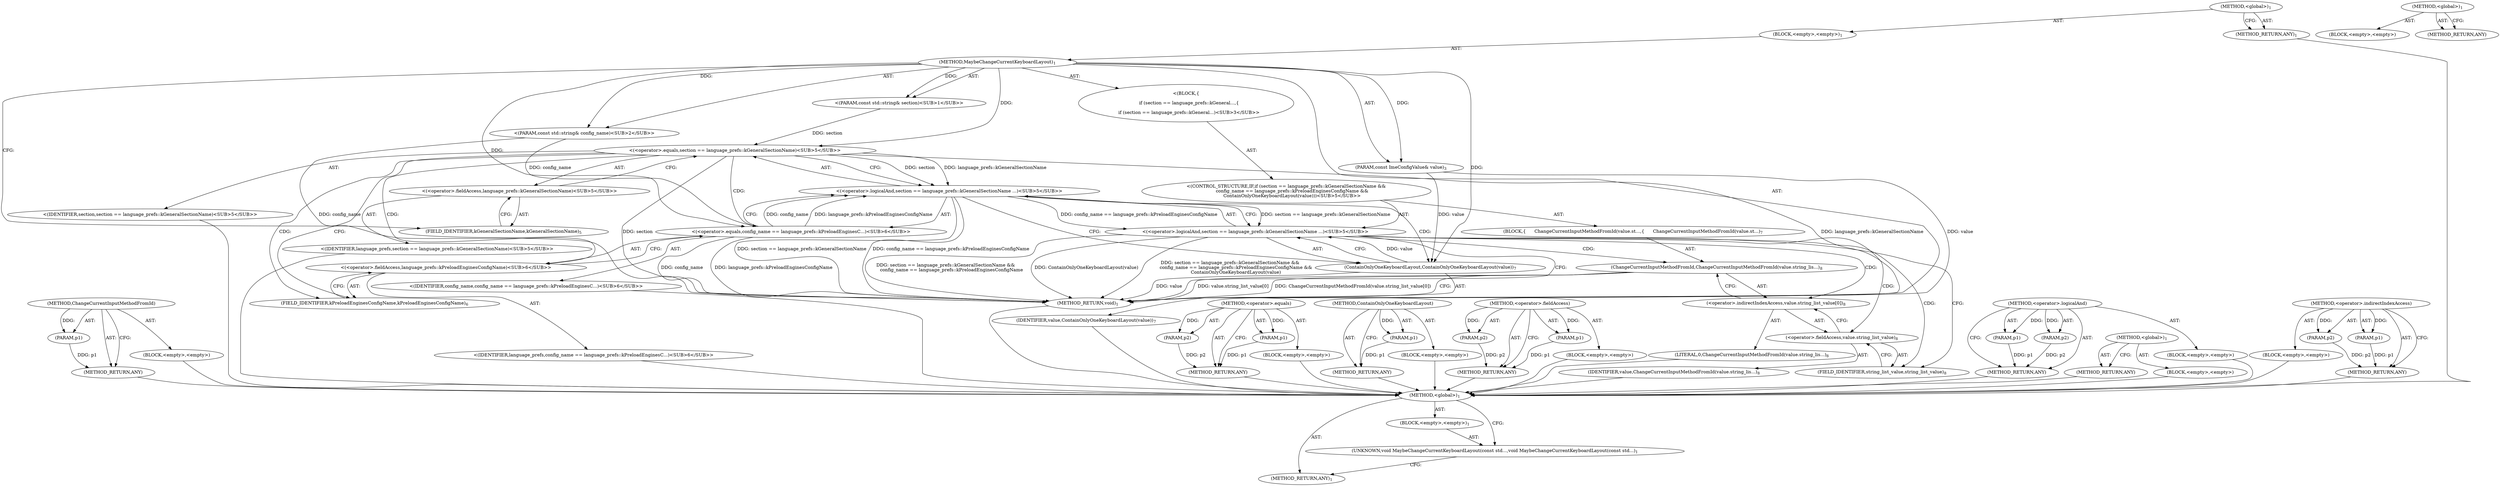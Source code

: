 digraph "&lt;global&gt;" {
vulnerable_75 [label=<(METHOD,ChangeCurrentInputMethodFromId)>];
vulnerable_76 [label=<(PARAM,p1)>];
vulnerable_77 [label=<(BLOCK,&lt;empty&gt;,&lt;empty&gt;)>];
vulnerable_78 [label=<(METHOD_RETURN,ANY)>];
vulnerable_6 [label=<(METHOD,&lt;global&gt;)<SUB>1</SUB>>];
vulnerable_7 [label=<(BLOCK,&lt;empty&gt;,&lt;empty&gt;)<SUB>1</SUB>>];
vulnerable_8 [label=<(METHOD,MaybeChangeCurrentKeyboardLayout)<SUB>1</SUB>>];
vulnerable_9 [label="<(PARAM,const std::string&amp; section)<SUB>1</SUB>>"];
vulnerable_10 [label="<(PARAM,const std::string&amp; config_name)<SUB>2</SUB>>"];
vulnerable_11 [label=<(PARAM,const ImeConfigValue&amp; value)<SUB>3</SUB>>];
vulnerable_12 [label="<(BLOCK,{
 
    if (section == language_prefs::kGeneral...,{
 
    if (section == language_prefs::kGeneral...)<SUB>3</SUB>>"];
vulnerable_13 [label="<(CONTROL_STRUCTURE,IF,if (section == language_prefs::kGeneralSectionName &amp;&amp;
        config_name == language_prefs::kPreloadEnginesConfigName &amp;&amp;
        ContainOnlyOneKeyboardLayout(value)))<SUB>5</SUB>>"];
vulnerable_14 [label="<(&lt;operator&gt;.logicalAnd,section == language_prefs::kGeneralSectionName ...)<SUB>5</SUB>>"];
vulnerable_15 [label="<(&lt;operator&gt;.logicalAnd,section == language_prefs::kGeneralSectionName ...)<SUB>5</SUB>>"];
vulnerable_16 [label="<(&lt;operator&gt;.equals,section == language_prefs::kGeneralSectionName)<SUB>5</SUB>>"];
vulnerable_17 [label="<(IDENTIFIER,section,section == language_prefs::kGeneralSectionName)<SUB>5</SUB>>"];
vulnerable_18 [label="<(&lt;operator&gt;.fieldAccess,language_prefs::kGeneralSectionName)<SUB>5</SUB>>"];
vulnerable_19 [label="<(IDENTIFIER,language_prefs,section == language_prefs::kGeneralSectionName)<SUB>5</SUB>>"];
vulnerable_20 [label=<(FIELD_IDENTIFIER,kGeneralSectionName,kGeneralSectionName)<SUB>5</SUB>>];
vulnerable_21 [label="<(&lt;operator&gt;.equals,config_name == language_prefs::kPreloadEnginesC...)<SUB>6</SUB>>"];
vulnerable_22 [label="<(IDENTIFIER,config_name,config_name == language_prefs::kPreloadEnginesC...)<SUB>6</SUB>>"];
vulnerable_23 [label="<(&lt;operator&gt;.fieldAccess,language_prefs::kPreloadEnginesConfigName)<SUB>6</SUB>>"];
vulnerable_24 [label="<(IDENTIFIER,language_prefs,config_name == language_prefs::kPreloadEnginesC...)<SUB>6</SUB>>"];
vulnerable_25 [label=<(FIELD_IDENTIFIER,kPreloadEnginesConfigName,kPreloadEnginesConfigName)<SUB>6</SUB>>];
vulnerable_26 [label=<(ContainOnlyOneKeyboardLayout,ContainOnlyOneKeyboardLayout(value))<SUB>7</SUB>>];
vulnerable_27 [label=<(IDENTIFIER,value,ContainOnlyOneKeyboardLayout(value))<SUB>7</SUB>>];
vulnerable_28 [label=<(BLOCK,{
      ChangeCurrentInputMethodFromId(value.st...,{
      ChangeCurrentInputMethodFromId(value.st...)<SUB>7</SUB>>];
vulnerable_29 [label=<(ChangeCurrentInputMethodFromId,ChangeCurrentInputMethodFromId(value.string_lis...)<SUB>8</SUB>>];
vulnerable_30 [label=<(&lt;operator&gt;.indirectIndexAccess,value.string_list_value[0])<SUB>8</SUB>>];
vulnerable_31 [label=<(&lt;operator&gt;.fieldAccess,value.string_list_value)<SUB>8</SUB>>];
vulnerable_32 [label=<(IDENTIFIER,value,ChangeCurrentInputMethodFromId(value.string_lis...)<SUB>8</SUB>>];
vulnerable_33 [label=<(FIELD_IDENTIFIER,string_list_value,string_list_value)<SUB>8</SUB>>];
vulnerable_34 [label=<(LITERAL,0,ChangeCurrentInputMethodFromId(value.string_lis...)<SUB>8</SUB>>];
vulnerable_35 [label=<(METHOD_RETURN,void)<SUB>1</SUB>>];
vulnerable_37 [label=<(METHOD_RETURN,ANY)<SUB>1</SUB>>];
vulnerable_61 [label=<(METHOD,&lt;operator&gt;.equals)>];
vulnerable_62 [label=<(PARAM,p1)>];
vulnerable_63 [label=<(PARAM,p2)>];
vulnerable_64 [label=<(BLOCK,&lt;empty&gt;,&lt;empty&gt;)>];
vulnerable_65 [label=<(METHOD_RETURN,ANY)>];
vulnerable_71 [label=<(METHOD,ContainOnlyOneKeyboardLayout)>];
vulnerable_72 [label=<(PARAM,p1)>];
vulnerable_73 [label=<(BLOCK,&lt;empty&gt;,&lt;empty&gt;)>];
vulnerable_74 [label=<(METHOD_RETURN,ANY)>];
vulnerable_66 [label=<(METHOD,&lt;operator&gt;.fieldAccess)>];
vulnerable_67 [label=<(PARAM,p1)>];
vulnerable_68 [label=<(PARAM,p2)>];
vulnerable_69 [label=<(BLOCK,&lt;empty&gt;,&lt;empty&gt;)>];
vulnerable_70 [label=<(METHOD_RETURN,ANY)>];
vulnerable_56 [label=<(METHOD,&lt;operator&gt;.logicalAnd)>];
vulnerable_57 [label=<(PARAM,p1)>];
vulnerable_58 [label=<(PARAM,p2)>];
vulnerable_59 [label=<(BLOCK,&lt;empty&gt;,&lt;empty&gt;)>];
vulnerable_60 [label=<(METHOD_RETURN,ANY)>];
vulnerable_50 [label=<(METHOD,&lt;global&gt;)<SUB>1</SUB>>];
vulnerable_51 [label=<(BLOCK,&lt;empty&gt;,&lt;empty&gt;)>];
vulnerable_52 [label=<(METHOD_RETURN,ANY)>];
vulnerable_79 [label=<(METHOD,&lt;operator&gt;.indirectIndexAccess)>];
vulnerable_80 [label=<(PARAM,p1)>];
vulnerable_81 [label=<(PARAM,p2)>];
vulnerable_82 [label=<(BLOCK,&lt;empty&gt;,&lt;empty&gt;)>];
vulnerable_83 [label=<(METHOD_RETURN,ANY)>];
fixed_6 [label=<(METHOD,&lt;global&gt;)<SUB>1</SUB>>];
fixed_7 [label=<(BLOCK,&lt;empty&gt;,&lt;empty&gt;)<SUB>1</SUB>>];
fixed_8 [label=<(UNKNOWN,void MaybeChangeCurrentKeyboardLayout(const std...,void MaybeChangeCurrentKeyboardLayout(const std...)<SUB>1</SUB>>];
fixed_9 [label=<(METHOD_RETURN,ANY)<SUB>1</SUB>>];
fixed_14 [label=<(METHOD,&lt;global&gt;)<SUB>1</SUB>>];
fixed_15 [label=<(BLOCK,&lt;empty&gt;,&lt;empty&gt;)>];
fixed_16 [label=<(METHOD_RETURN,ANY)>];
vulnerable_75 -> vulnerable_76  [key=0, label="AST: "];
vulnerable_75 -> vulnerable_76  [key=1, label="DDG: "];
vulnerable_75 -> vulnerable_77  [key=0, label="AST: "];
vulnerable_75 -> vulnerable_78  [key=0, label="AST: "];
vulnerable_75 -> vulnerable_78  [key=1, label="CFG: "];
vulnerable_76 -> vulnerable_78  [key=0, label="DDG: p1"];
vulnerable_77 -> fixed_6  [key=0];
vulnerable_78 -> fixed_6  [key=0];
vulnerable_6 -> vulnerable_7  [key=0, label="AST: "];
vulnerable_6 -> vulnerable_37  [key=0, label="AST: "];
vulnerable_6 -> vulnerable_37  [key=1, label="CFG: "];
vulnerable_7 -> vulnerable_8  [key=0, label="AST: "];
vulnerable_8 -> vulnerable_9  [key=0, label="AST: "];
vulnerable_8 -> vulnerable_9  [key=1, label="DDG: "];
vulnerable_8 -> vulnerable_10  [key=0, label="AST: "];
vulnerable_8 -> vulnerable_10  [key=1, label="DDG: "];
vulnerable_8 -> vulnerable_11  [key=0, label="AST: "];
vulnerable_8 -> vulnerable_11  [key=1, label="DDG: "];
vulnerable_8 -> vulnerable_12  [key=0, label="AST: "];
vulnerable_8 -> vulnerable_35  [key=0, label="AST: "];
vulnerable_8 -> vulnerable_20  [key=0, label="CFG: "];
vulnerable_8 -> vulnerable_26  [key=0, label="DDG: "];
vulnerable_8 -> vulnerable_16  [key=0, label="DDG: "];
vulnerable_8 -> vulnerable_21  [key=0, label="DDG: "];
vulnerable_9 -> vulnerable_16  [key=0, label="DDG: section"];
vulnerable_10 -> vulnerable_35  [key=0, label="DDG: config_name"];
vulnerable_10 -> vulnerable_21  [key=0, label="DDG: config_name"];
vulnerable_11 -> vulnerable_35  [key=0, label="DDG: value"];
vulnerable_11 -> vulnerable_26  [key=0, label="DDG: value"];
vulnerable_12 -> vulnerable_13  [key=0, label="AST: "];
vulnerable_13 -> vulnerable_14  [key=0, label="AST: "];
vulnerable_13 -> vulnerable_28  [key=0, label="AST: "];
vulnerable_14 -> vulnerable_15  [key=0, label="AST: "];
vulnerable_14 -> vulnerable_26  [key=0, label="AST: "];
vulnerable_14 -> vulnerable_35  [key=0, label="CFG: "];
vulnerable_14 -> vulnerable_35  [key=1, label="DDG: section == language_prefs::kGeneralSectionName &amp;&amp;
        config_name == language_prefs::kPreloadEnginesConfigName"];
vulnerable_14 -> vulnerable_35  [key=2, label="DDG: ContainOnlyOneKeyboardLayout(value)"];
vulnerable_14 -> vulnerable_35  [key=3, label="DDG: section == language_prefs::kGeneralSectionName &amp;&amp;
        config_name == language_prefs::kPreloadEnginesConfigName &amp;&amp;
        ContainOnlyOneKeyboardLayout(value)"];
vulnerable_14 -> vulnerable_33  [key=0, label="CFG: "];
vulnerable_14 -> vulnerable_33  [key=1, label="CDG: "];
vulnerable_14 -> vulnerable_30  [key=0, label="CDG: "];
vulnerable_14 -> vulnerable_29  [key=0, label="CDG: "];
vulnerable_14 -> vulnerable_31  [key=0, label="CDG: "];
vulnerable_15 -> vulnerable_16  [key=0, label="AST: "];
vulnerable_15 -> vulnerable_21  [key=0, label="AST: "];
vulnerable_15 -> vulnerable_14  [key=0, label="CFG: "];
vulnerable_15 -> vulnerable_14  [key=1, label="DDG: section == language_prefs::kGeneralSectionName"];
vulnerable_15 -> vulnerable_14  [key=2, label="DDG: config_name == language_prefs::kPreloadEnginesConfigName"];
vulnerable_15 -> vulnerable_26  [key=0, label="CFG: "];
vulnerable_15 -> vulnerable_26  [key=1, label="CDG: "];
vulnerable_15 -> vulnerable_35  [key=0, label="DDG: section == language_prefs::kGeneralSectionName"];
vulnerable_15 -> vulnerable_35  [key=1, label="DDG: config_name == language_prefs::kPreloadEnginesConfigName"];
vulnerable_16 -> vulnerable_17  [key=0, label="AST: "];
vulnerable_16 -> vulnerable_18  [key=0, label="AST: "];
vulnerable_16 -> vulnerable_15  [key=0, label="CFG: "];
vulnerable_16 -> vulnerable_15  [key=1, label="DDG: section"];
vulnerable_16 -> vulnerable_15  [key=2, label="DDG: language_prefs::kGeneralSectionName"];
vulnerable_16 -> vulnerable_25  [key=0, label="CFG: "];
vulnerable_16 -> vulnerable_25  [key=1, label="CDG: "];
vulnerable_16 -> vulnerable_35  [key=0, label="DDG: section"];
vulnerable_16 -> vulnerable_35  [key=1, label="DDG: language_prefs::kGeneralSectionName"];
vulnerable_16 -> vulnerable_21  [key=0, label="CDG: "];
vulnerable_16 -> vulnerable_23  [key=0, label="CDG: "];
vulnerable_17 -> fixed_6  [key=0];
vulnerable_18 -> vulnerable_19  [key=0, label="AST: "];
vulnerable_18 -> vulnerable_20  [key=0, label="AST: "];
vulnerable_18 -> vulnerable_16  [key=0, label="CFG: "];
vulnerable_19 -> fixed_6  [key=0];
vulnerable_20 -> vulnerable_18  [key=0, label="CFG: "];
vulnerable_21 -> vulnerable_22  [key=0, label="AST: "];
vulnerable_21 -> vulnerable_23  [key=0, label="AST: "];
vulnerable_21 -> vulnerable_15  [key=0, label="CFG: "];
vulnerable_21 -> vulnerable_15  [key=1, label="DDG: config_name"];
vulnerable_21 -> vulnerable_15  [key=2, label="DDG: language_prefs::kPreloadEnginesConfigName"];
vulnerable_21 -> vulnerable_35  [key=0, label="DDG: config_name"];
vulnerable_21 -> vulnerable_35  [key=1, label="DDG: language_prefs::kPreloadEnginesConfigName"];
vulnerable_22 -> fixed_6  [key=0];
vulnerable_23 -> vulnerable_24  [key=0, label="AST: "];
vulnerable_23 -> vulnerable_25  [key=0, label="AST: "];
vulnerable_23 -> vulnerable_21  [key=0, label="CFG: "];
vulnerable_24 -> fixed_6  [key=0];
vulnerable_25 -> vulnerable_23  [key=0, label="CFG: "];
vulnerable_26 -> vulnerable_27  [key=0, label="AST: "];
vulnerable_26 -> vulnerable_14  [key=0, label="CFG: "];
vulnerable_26 -> vulnerable_14  [key=1, label="DDG: value"];
vulnerable_26 -> vulnerable_35  [key=0, label="DDG: value"];
vulnerable_27 -> fixed_6  [key=0];
vulnerable_28 -> vulnerable_29  [key=0, label="AST: "];
vulnerable_29 -> vulnerable_30  [key=0, label="AST: "];
vulnerable_29 -> vulnerable_35  [key=0, label="CFG: "];
vulnerable_29 -> vulnerable_35  [key=1, label="DDG: value.string_list_value[0]"];
vulnerable_29 -> vulnerable_35  [key=2, label="DDG: ChangeCurrentInputMethodFromId(value.string_list_value[0])"];
vulnerable_30 -> vulnerable_31  [key=0, label="AST: "];
vulnerable_30 -> vulnerable_34  [key=0, label="AST: "];
vulnerable_30 -> vulnerable_29  [key=0, label="CFG: "];
vulnerable_31 -> vulnerable_32  [key=0, label="AST: "];
vulnerable_31 -> vulnerable_33  [key=0, label="AST: "];
vulnerable_31 -> vulnerable_30  [key=0, label="CFG: "];
vulnerable_32 -> fixed_6  [key=0];
vulnerable_33 -> vulnerable_31  [key=0, label="CFG: "];
vulnerable_34 -> fixed_6  [key=0];
vulnerable_35 -> fixed_6  [key=0];
vulnerable_37 -> fixed_6  [key=0];
vulnerable_61 -> vulnerable_62  [key=0, label="AST: "];
vulnerable_61 -> vulnerable_62  [key=1, label="DDG: "];
vulnerable_61 -> vulnerable_64  [key=0, label="AST: "];
vulnerable_61 -> vulnerable_63  [key=0, label="AST: "];
vulnerable_61 -> vulnerable_63  [key=1, label="DDG: "];
vulnerable_61 -> vulnerable_65  [key=0, label="AST: "];
vulnerable_61 -> vulnerable_65  [key=1, label="CFG: "];
vulnerable_62 -> vulnerable_65  [key=0, label="DDG: p1"];
vulnerable_63 -> vulnerable_65  [key=0, label="DDG: p2"];
vulnerable_64 -> fixed_6  [key=0];
vulnerable_65 -> fixed_6  [key=0];
vulnerable_71 -> vulnerable_72  [key=0, label="AST: "];
vulnerable_71 -> vulnerable_72  [key=1, label="DDG: "];
vulnerable_71 -> vulnerable_73  [key=0, label="AST: "];
vulnerable_71 -> vulnerable_74  [key=0, label="AST: "];
vulnerable_71 -> vulnerable_74  [key=1, label="CFG: "];
vulnerable_72 -> vulnerable_74  [key=0, label="DDG: p1"];
vulnerable_73 -> fixed_6  [key=0];
vulnerable_74 -> fixed_6  [key=0];
vulnerable_66 -> vulnerable_67  [key=0, label="AST: "];
vulnerable_66 -> vulnerable_67  [key=1, label="DDG: "];
vulnerable_66 -> vulnerable_69  [key=0, label="AST: "];
vulnerable_66 -> vulnerable_68  [key=0, label="AST: "];
vulnerable_66 -> vulnerable_68  [key=1, label="DDG: "];
vulnerable_66 -> vulnerable_70  [key=0, label="AST: "];
vulnerable_66 -> vulnerable_70  [key=1, label="CFG: "];
vulnerable_67 -> vulnerable_70  [key=0, label="DDG: p1"];
vulnerable_68 -> vulnerable_70  [key=0, label="DDG: p2"];
vulnerable_69 -> fixed_6  [key=0];
vulnerable_70 -> fixed_6  [key=0];
vulnerable_56 -> vulnerable_57  [key=0, label="AST: "];
vulnerable_56 -> vulnerable_57  [key=1, label="DDG: "];
vulnerable_56 -> vulnerable_59  [key=0, label="AST: "];
vulnerable_56 -> vulnerable_58  [key=0, label="AST: "];
vulnerable_56 -> vulnerable_58  [key=1, label="DDG: "];
vulnerable_56 -> vulnerable_60  [key=0, label="AST: "];
vulnerable_56 -> vulnerable_60  [key=1, label="CFG: "];
vulnerable_57 -> vulnerable_60  [key=0, label="DDG: p1"];
vulnerable_58 -> vulnerable_60  [key=0, label="DDG: p2"];
vulnerable_59 -> fixed_6  [key=0];
vulnerable_60 -> fixed_6  [key=0];
vulnerable_50 -> vulnerable_51  [key=0, label="AST: "];
vulnerable_50 -> vulnerable_52  [key=0, label="AST: "];
vulnerable_50 -> vulnerable_52  [key=1, label="CFG: "];
vulnerable_51 -> fixed_6  [key=0];
vulnerable_52 -> fixed_6  [key=0];
vulnerable_79 -> vulnerable_80  [key=0, label="AST: "];
vulnerable_79 -> vulnerable_80  [key=1, label="DDG: "];
vulnerable_79 -> vulnerable_82  [key=0, label="AST: "];
vulnerable_79 -> vulnerable_81  [key=0, label="AST: "];
vulnerable_79 -> vulnerable_81  [key=1, label="DDG: "];
vulnerable_79 -> vulnerable_83  [key=0, label="AST: "];
vulnerable_79 -> vulnerable_83  [key=1, label="CFG: "];
vulnerable_80 -> vulnerable_83  [key=0, label="DDG: p1"];
vulnerable_81 -> vulnerable_83  [key=0, label="DDG: p2"];
vulnerable_82 -> fixed_6  [key=0];
vulnerable_83 -> fixed_6  [key=0];
fixed_6 -> fixed_7  [key=0, label="AST: "];
fixed_6 -> fixed_9  [key=0, label="AST: "];
fixed_6 -> fixed_8  [key=0, label="CFG: "];
fixed_7 -> fixed_8  [key=0, label="AST: "];
fixed_8 -> fixed_9  [key=0, label="CFG: "];
fixed_14 -> fixed_15  [key=0, label="AST: "];
fixed_14 -> fixed_16  [key=0, label="AST: "];
fixed_14 -> fixed_16  [key=1, label="CFG: "];
}
